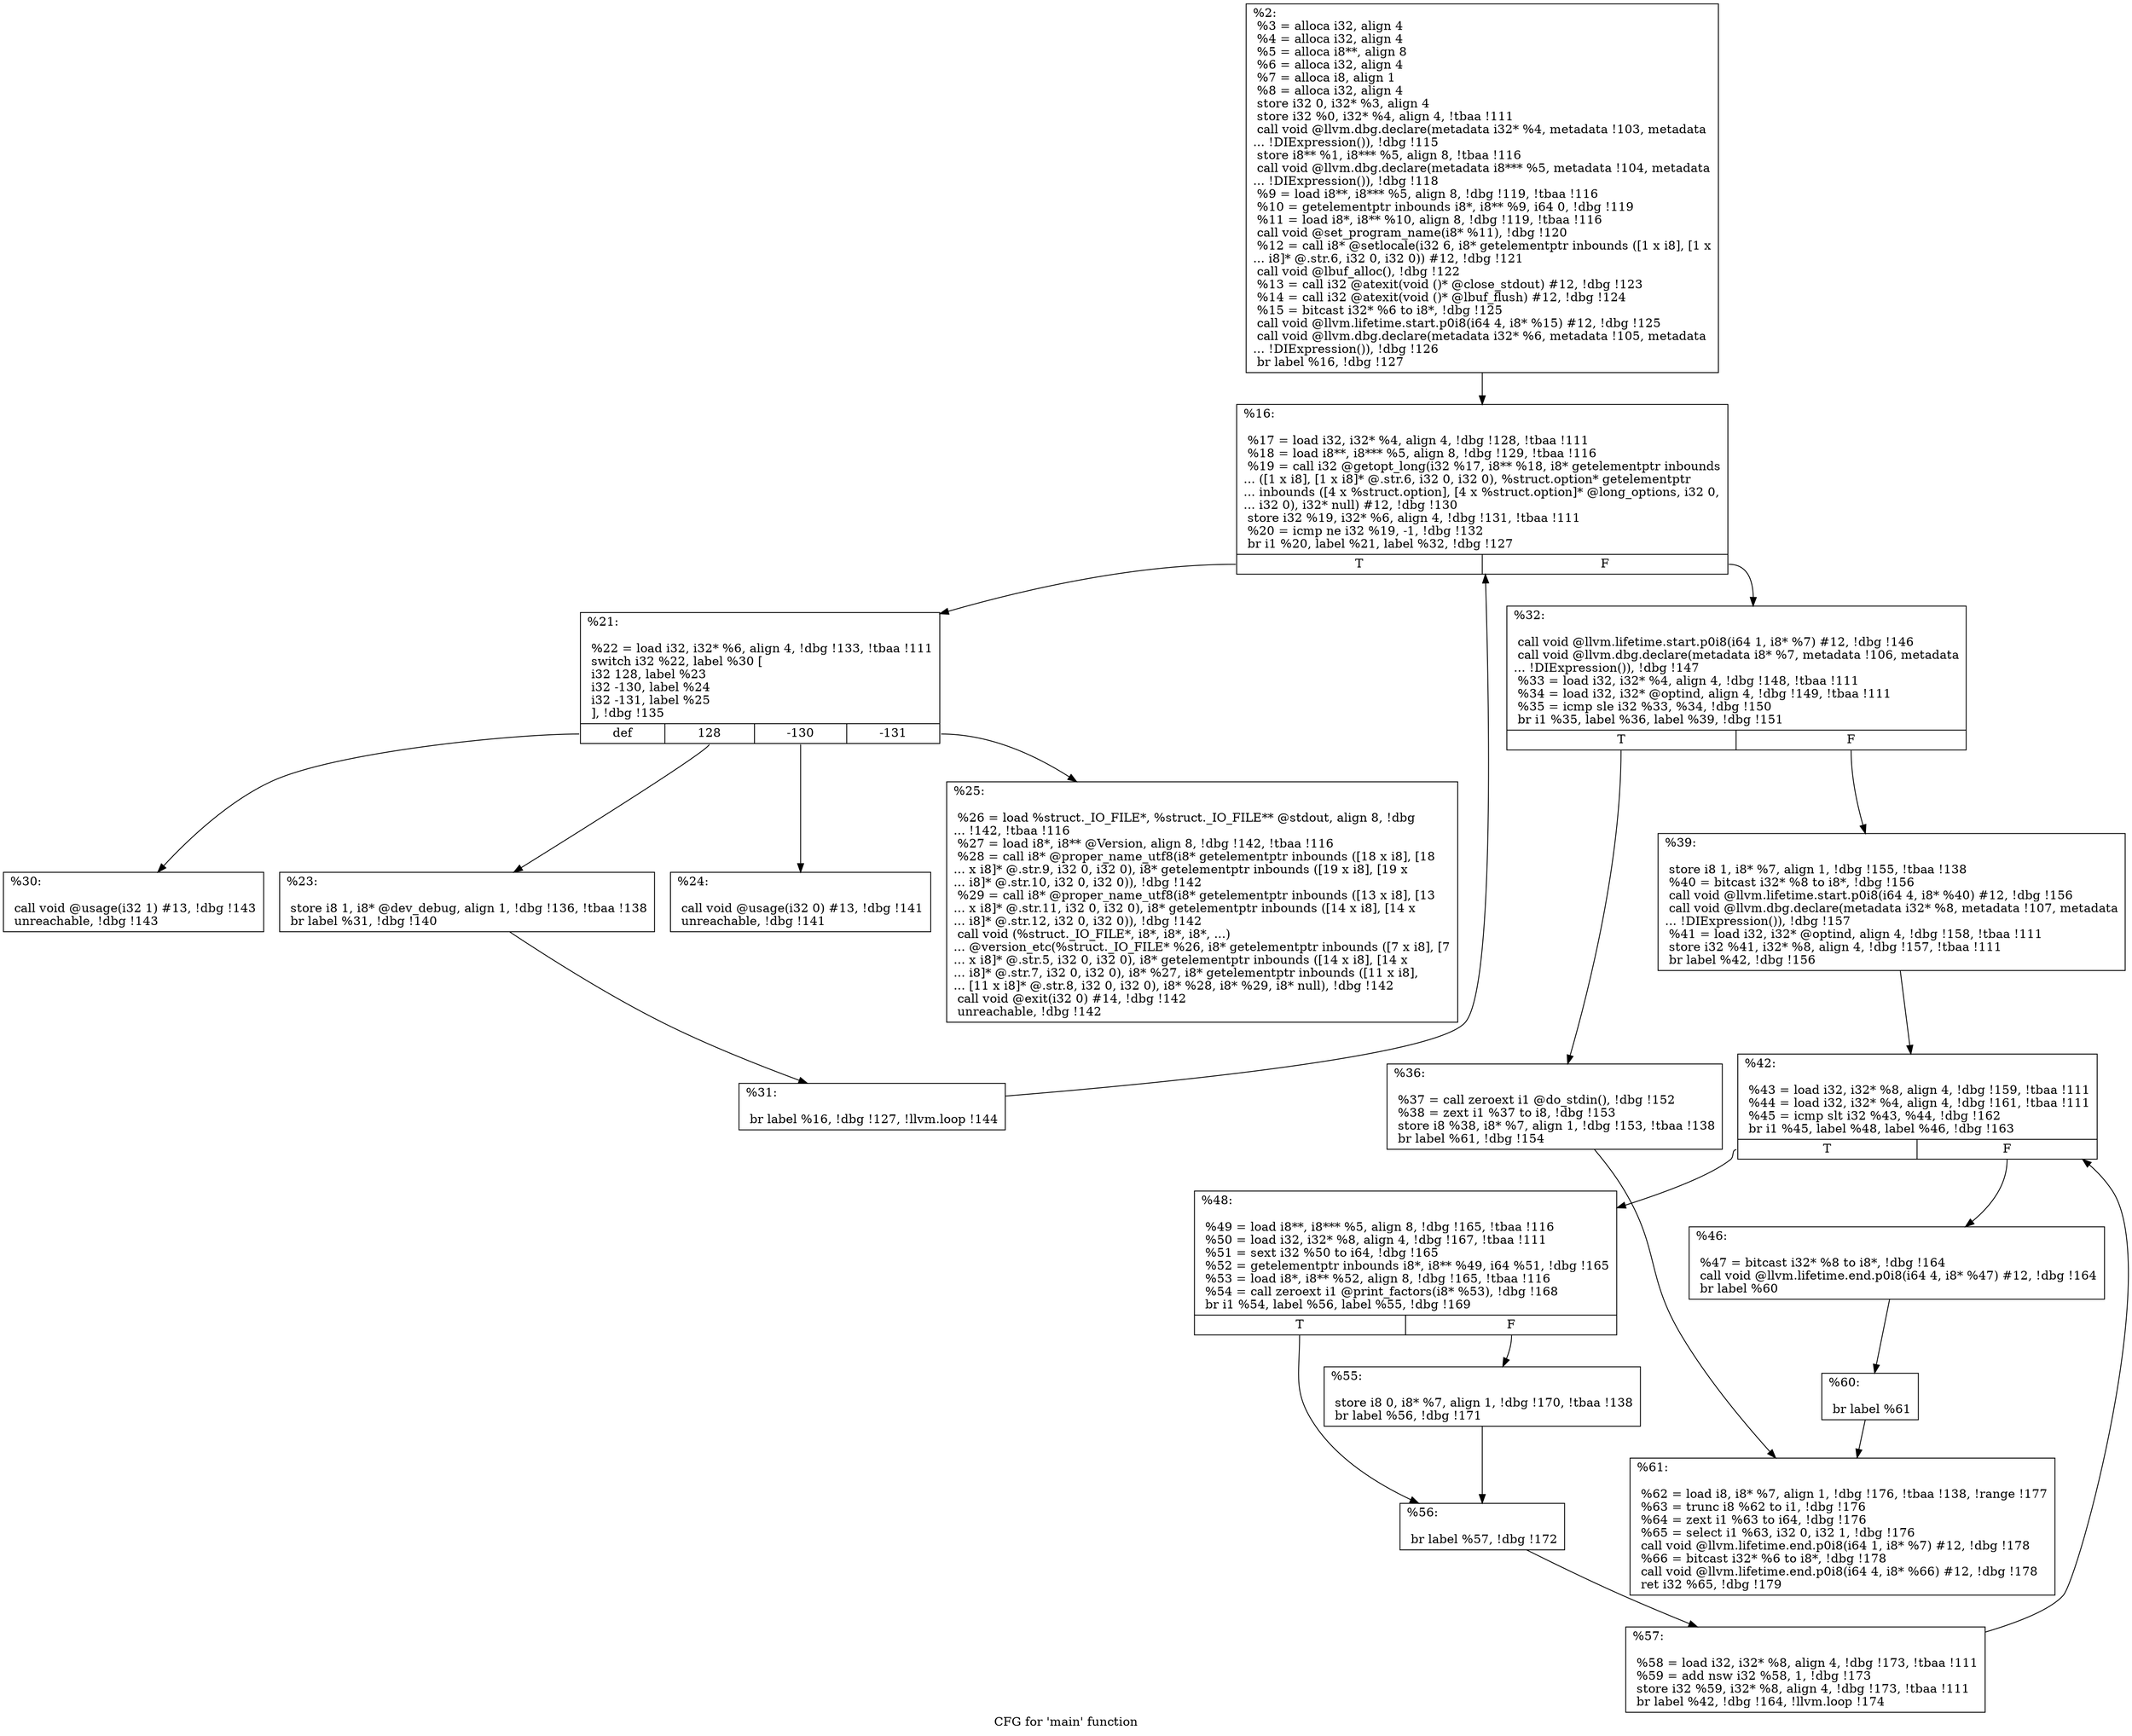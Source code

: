 digraph "CFG for 'main' function" {
	label="CFG for 'main' function";

	Node0x255a8a0 [shape=record,label="{%2:\l  %3 = alloca i32, align 4\l  %4 = alloca i32, align 4\l  %5 = alloca i8**, align 8\l  %6 = alloca i32, align 4\l  %7 = alloca i8, align 1\l  %8 = alloca i32, align 4\l  store i32 0, i32* %3, align 4\l  store i32 %0, i32* %4, align 4, !tbaa !111\l  call void @llvm.dbg.declare(metadata i32* %4, metadata !103, metadata\l... !DIExpression()), !dbg !115\l  store i8** %1, i8*** %5, align 8, !tbaa !116\l  call void @llvm.dbg.declare(metadata i8*** %5, metadata !104, metadata\l... !DIExpression()), !dbg !118\l  %9 = load i8**, i8*** %5, align 8, !dbg !119, !tbaa !116\l  %10 = getelementptr inbounds i8*, i8** %9, i64 0, !dbg !119\l  %11 = load i8*, i8** %10, align 8, !dbg !119, !tbaa !116\l  call void @set_program_name(i8* %11), !dbg !120\l  %12 = call i8* @setlocale(i32 6, i8* getelementptr inbounds ([1 x i8], [1 x\l... i8]* @.str.6, i32 0, i32 0)) #12, !dbg !121\l  call void @lbuf_alloc(), !dbg !122\l  %13 = call i32 @atexit(void ()* @close_stdout) #12, !dbg !123\l  %14 = call i32 @atexit(void ()* @lbuf_flush) #12, !dbg !124\l  %15 = bitcast i32* %6 to i8*, !dbg !125\l  call void @llvm.lifetime.start.p0i8(i64 4, i8* %15) #12, !dbg !125\l  call void @llvm.dbg.declare(metadata i32* %6, metadata !105, metadata\l... !DIExpression()), !dbg !126\l  br label %16, !dbg !127\l}"];
	Node0x255a8a0 -> Node0x255a990;
	Node0x255a990 [shape=record,label="{%16:\l\l  %17 = load i32, i32* %4, align 4, !dbg !128, !tbaa !111\l  %18 = load i8**, i8*** %5, align 8, !dbg !129, !tbaa !116\l  %19 = call i32 @getopt_long(i32 %17, i8** %18, i8* getelementptr inbounds\l... ([1 x i8], [1 x i8]* @.str.6, i32 0, i32 0), %struct.option* getelementptr\l... inbounds ([4 x %struct.option], [4 x %struct.option]* @long_options, i32 0,\l... i32 0), i32* null) #12, !dbg !130\l  store i32 %19, i32* %6, align 4, !dbg !131, !tbaa !111\l  %20 = icmp ne i32 %19, -1, !dbg !132\l  br i1 %20, label %21, label %32, !dbg !127\l|{<s0>T|<s1>F}}"];
	Node0x255a990:s0 -> Node0x255a9e0;
	Node0x255a990:s1 -> Node0x255abc0;
	Node0x255a9e0 [shape=record,label="{%21:\l\l  %22 = load i32, i32* %6, align 4, !dbg !133, !tbaa !111\l  switch i32 %22, label %30 [\l    i32 128, label %23\l    i32 -130, label %24\l    i32 -131, label %25\l  ], !dbg !135\l|{<s0>def|<s1>128|<s2>-130|<s3>-131}}"];
	Node0x255a9e0:s0 -> Node0x255ab20;
	Node0x255a9e0:s1 -> Node0x255aa30;
	Node0x255a9e0:s2 -> Node0x255aa80;
	Node0x255a9e0:s3 -> Node0x255aad0;
	Node0x255aa30 [shape=record,label="{%23:\l\l  store i8 1, i8* @dev_debug, align 1, !dbg !136, !tbaa !138\l  br label %31, !dbg !140\l}"];
	Node0x255aa30 -> Node0x255ab70;
	Node0x255aa80 [shape=record,label="{%24:\l\l  call void @usage(i32 0) #13, !dbg !141\l  unreachable, !dbg !141\l}"];
	Node0x255aad0 [shape=record,label="{%25:\l\l  %26 = load %struct._IO_FILE*, %struct._IO_FILE** @stdout, align 8, !dbg\l... !142, !tbaa !116\l  %27 = load i8*, i8** @Version, align 8, !dbg !142, !tbaa !116\l  %28 = call i8* @proper_name_utf8(i8* getelementptr inbounds ([18 x i8], [18\l... x i8]* @.str.9, i32 0, i32 0), i8* getelementptr inbounds ([19 x i8], [19 x\l... i8]* @.str.10, i32 0, i32 0)), !dbg !142\l  %29 = call i8* @proper_name_utf8(i8* getelementptr inbounds ([13 x i8], [13\l... x i8]* @.str.11, i32 0, i32 0), i8* getelementptr inbounds ([14 x i8], [14 x\l... i8]* @.str.12, i32 0, i32 0)), !dbg !142\l  call void (%struct._IO_FILE*, i8*, i8*, i8*, ...)\l... @version_etc(%struct._IO_FILE* %26, i8* getelementptr inbounds ([7 x i8], [7\l... x i8]* @.str.5, i32 0, i32 0), i8* getelementptr inbounds ([14 x i8], [14 x\l... i8]* @.str.7, i32 0, i32 0), i8* %27, i8* getelementptr inbounds ([11 x i8],\l... [11 x i8]* @.str.8, i32 0, i32 0), i8* %28, i8* %29, i8* null), !dbg !142\l  call void @exit(i32 0) #14, !dbg !142\l  unreachable, !dbg !142\l}"];
	Node0x255ab20 [shape=record,label="{%30:\l\l  call void @usage(i32 1) #13, !dbg !143\l  unreachable, !dbg !143\l}"];
	Node0x255ab70 [shape=record,label="{%31:\l\l  br label %16, !dbg !127, !llvm.loop !144\l}"];
	Node0x255ab70 -> Node0x255a990;
	Node0x255abc0 [shape=record,label="{%32:\l\l  call void @llvm.lifetime.start.p0i8(i64 1, i8* %7) #12, !dbg !146\l  call void @llvm.dbg.declare(metadata i8* %7, metadata !106, metadata\l... !DIExpression()), !dbg !147\l  %33 = load i32, i32* %4, align 4, !dbg !148, !tbaa !111\l  %34 = load i32, i32* @optind, align 4, !dbg !149, !tbaa !111\l  %35 = icmp sle i32 %33, %34, !dbg !150\l  br i1 %35, label %36, label %39, !dbg !151\l|{<s0>T|<s1>F}}"];
	Node0x255abc0:s0 -> Node0x255ac10;
	Node0x255abc0:s1 -> Node0x255ac60;
	Node0x255ac10 [shape=record,label="{%36:\l\l  %37 = call zeroext i1 @do_stdin(), !dbg !152\l  %38 = zext i1 %37 to i8, !dbg !153\l  store i8 %38, i8* %7, align 1, !dbg !153, !tbaa !138\l  br label %61, !dbg !154\l}"];
	Node0x255ac10 -> Node0x255aee0;
	Node0x255ac60 [shape=record,label="{%39:\l\l  store i8 1, i8* %7, align 1, !dbg !155, !tbaa !138\l  %40 = bitcast i32* %8 to i8*, !dbg !156\l  call void @llvm.lifetime.start.p0i8(i64 4, i8* %40) #12, !dbg !156\l  call void @llvm.dbg.declare(metadata i32* %8, metadata !107, metadata\l... !DIExpression()), !dbg !157\l  %41 = load i32, i32* @optind, align 4, !dbg !158, !tbaa !111\l  store i32 %41, i32* %8, align 4, !dbg !157, !tbaa !111\l  br label %42, !dbg !156\l}"];
	Node0x255ac60 -> Node0x255acb0;
	Node0x255acb0 [shape=record,label="{%42:\l\l  %43 = load i32, i32* %8, align 4, !dbg !159, !tbaa !111\l  %44 = load i32, i32* %4, align 4, !dbg !161, !tbaa !111\l  %45 = icmp slt i32 %43, %44, !dbg !162\l  br i1 %45, label %48, label %46, !dbg !163\l|{<s0>T|<s1>F}}"];
	Node0x255acb0:s0 -> Node0x255ad50;
	Node0x255acb0:s1 -> Node0x255ad00;
	Node0x255ad00 [shape=record,label="{%46:\l\l  %47 = bitcast i32* %8 to i8*, !dbg !164\l  call void @llvm.lifetime.end.p0i8(i64 4, i8* %47) #12, !dbg !164\l  br label %60\l}"];
	Node0x255ad00 -> Node0x255ae90;
	Node0x255ad50 [shape=record,label="{%48:\l\l  %49 = load i8**, i8*** %5, align 8, !dbg !165, !tbaa !116\l  %50 = load i32, i32* %8, align 4, !dbg !167, !tbaa !111\l  %51 = sext i32 %50 to i64, !dbg !165\l  %52 = getelementptr inbounds i8*, i8** %49, i64 %51, !dbg !165\l  %53 = load i8*, i8** %52, align 8, !dbg !165, !tbaa !116\l  %54 = call zeroext i1 @print_factors(i8* %53), !dbg !168\l  br i1 %54, label %56, label %55, !dbg !169\l|{<s0>T|<s1>F}}"];
	Node0x255ad50:s0 -> Node0x255adf0;
	Node0x255ad50:s1 -> Node0x255ada0;
	Node0x255ada0 [shape=record,label="{%55:\l\l  store i8 0, i8* %7, align 1, !dbg !170, !tbaa !138\l  br label %56, !dbg !171\l}"];
	Node0x255ada0 -> Node0x255adf0;
	Node0x255adf0 [shape=record,label="{%56:\l\l  br label %57, !dbg !172\l}"];
	Node0x255adf0 -> Node0x255ae40;
	Node0x255ae40 [shape=record,label="{%57:\l\l  %58 = load i32, i32* %8, align 4, !dbg !173, !tbaa !111\l  %59 = add nsw i32 %58, 1, !dbg !173\l  store i32 %59, i32* %8, align 4, !dbg !173, !tbaa !111\l  br label %42, !dbg !164, !llvm.loop !174\l}"];
	Node0x255ae40 -> Node0x255acb0;
	Node0x255ae90 [shape=record,label="{%60:\l\l  br label %61\l}"];
	Node0x255ae90 -> Node0x255aee0;
	Node0x255aee0 [shape=record,label="{%61:\l\l  %62 = load i8, i8* %7, align 1, !dbg !176, !tbaa !138, !range !177\l  %63 = trunc i8 %62 to i1, !dbg !176\l  %64 = zext i1 %63 to i64, !dbg !176\l  %65 = select i1 %63, i32 0, i32 1, !dbg !176\l  call void @llvm.lifetime.end.p0i8(i64 1, i8* %7) #12, !dbg !178\l  %66 = bitcast i32* %6 to i8*, !dbg !178\l  call void @llvm.lifetime.end.p0i8(i64 4, i8* %66) #12, !dbg !178\l  ret i32 %65, !dbg !179\l}"];
}
